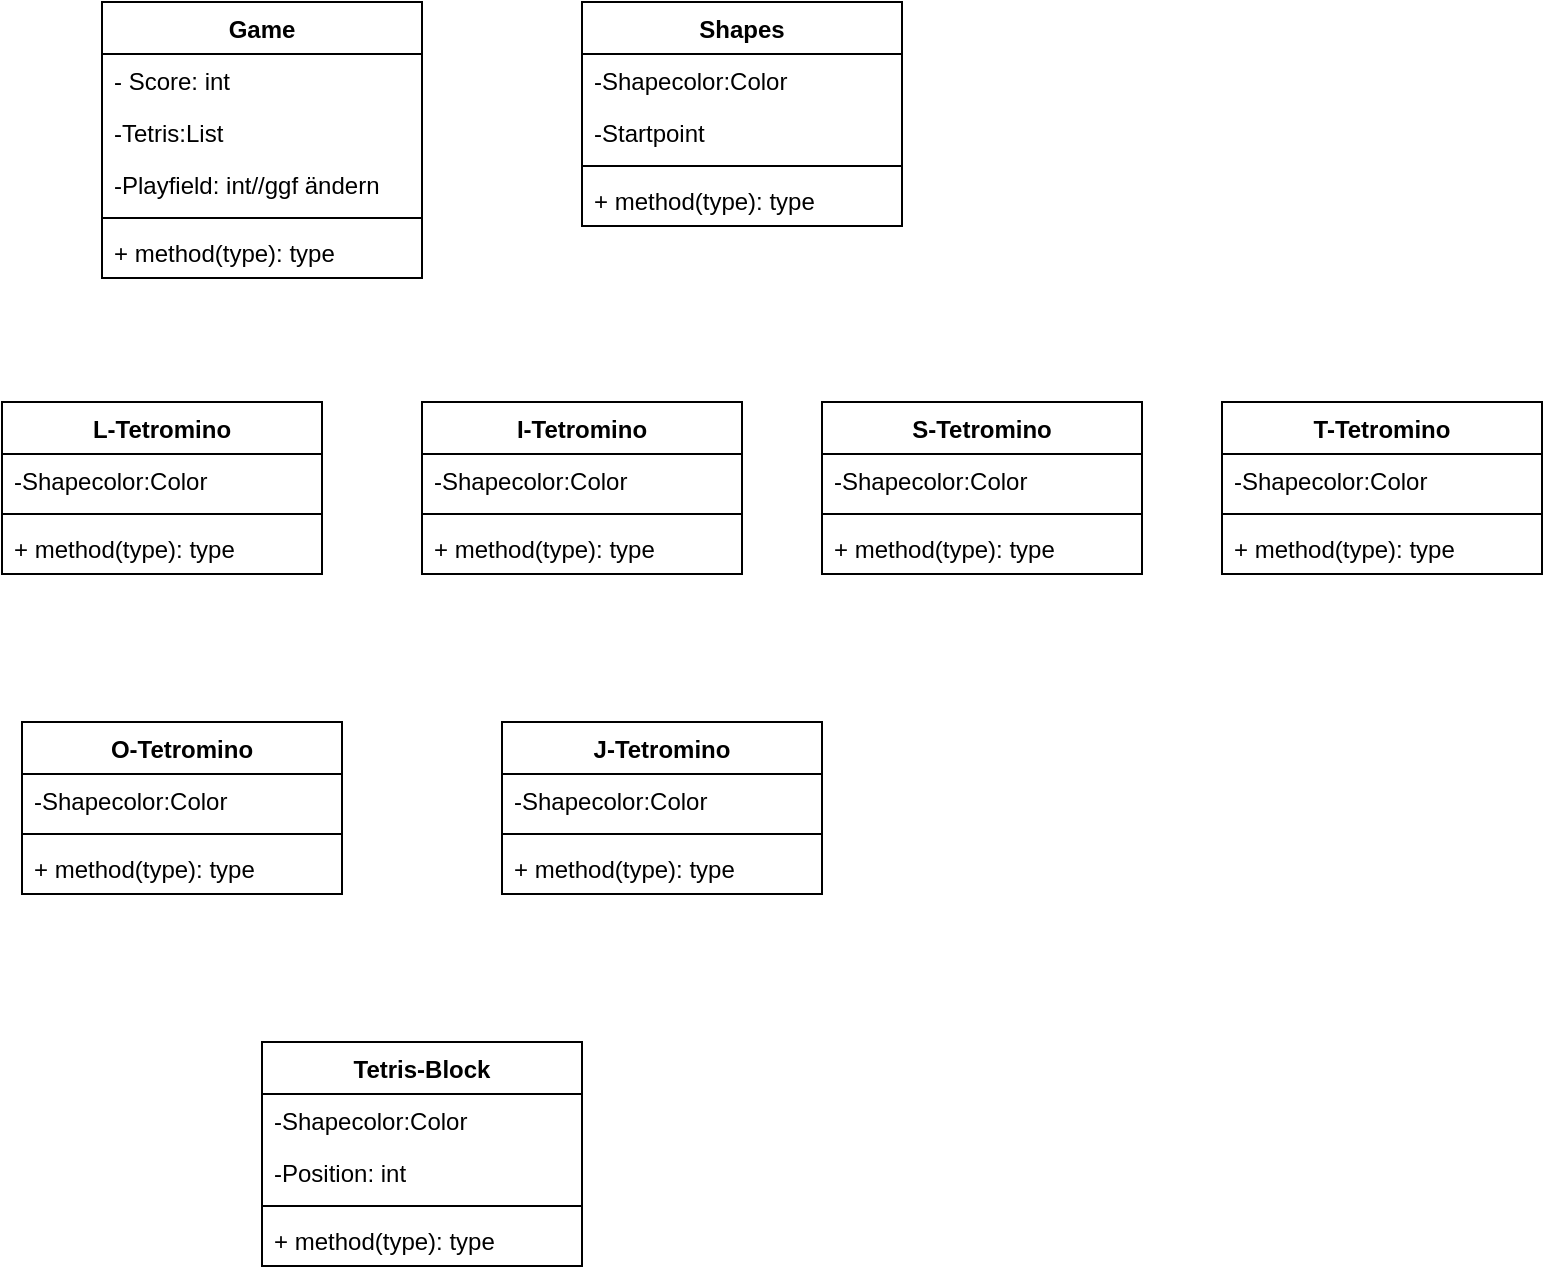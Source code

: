 <mxfile version="13.6.10" type="github">
  <diagram id="X-OOLpOcQ35imI5U63tR" name="Page-1">
    <mxGraphModel dx="1483" dy="783" grid="1" gridSize="10" guides="1" tooltips="1" connect="1" arrows="1" fold="1" page="1" pageScale="1" pageWidth="827" pageHeight="1169" math="0" shadow="0">
      <root>
        <mxCell id="0" />
        <mxCell id="1" parent="0" />
        <mxCell id="u2LKCjqAhQFK3eYu0awG-1" value="Game" style="swimlane;fontStyle=1;align=center;verticalAlign=top;childLayout=stackLayout;horizontal=1;startSize=26;horizontalStack=0;resizeParent=1;resizeParentMax=0;resizeLast=0;collapsible=1;marginBottom=0;" parent="1" vertex="1">
          <mxGeometry x="80" y="40" width="160" height="138" as="geometry">
            <mxRectangle x="130" y="70" width="70" height="26" as="alternateBounds" />
          </mxGeometry>
        </mxCell>
        <mxCell id="u2LKCjqAhQFK3eYu0awG-2" value="- Score: int" style="text;strokeColor=none;fillColor=none;align=left;verticalAlign=top;spacingLeft=4;spacingRight=4;overflow=hidden;rotatable=0;points=[[0,0.5],[1,0.5]];portConstraint=eastwest;" parent="u2LKCjqAhQFK3eYu0awG-1" vertex="1">
          <mxGeometry y="26" width="160" height="26" as="geometry" />
        </mxCell>
        <mxCell id="u2LKCjqAhQFK3eYu0awG-5" value="-Tetris:List" style="text;strokeColor=none;fillColor=none;align=left;verticalAlign=top;spacingLeft=4;spacingRight=4;overflow=hidden;rotatable=0;points=[[0,0.5],[1,0.5]];portConstraint=eastwest;" parent="u2LKCjqAhQFK3eYu0awG-1" vertex="1">
          <mxGeometry y="52" width="160" height="26" as="geometry" />
        </mxCell>
        <mxCell id="Wkk4nqnVvXBIO1mflPWP-18" value="-Playfield: int//ggf ändern" style="text;strokeColor=none;fillColor=none;align=left;verticalAlign=top;spacingLeft=4;spacingRight=4;overflow=hidden;rotatable=0;points=[[0,0.5],[1,0.5]];portConstraint=eastwest;" vertex="1" parent="u2LKCjqAhQFK3eYu0awG-1">
          <mxGeometry y="78" width="160" height="26" as="geometry" />
        </mxCell>
        <mxCell id="u2LKCjqAhQFK3eYu0awG-3" value="" style="line;strokeWidth=1;fillColor=none;align=left;verticalAlign=middle;spacingTop=-1;spacingLeft=3;spacingRight=3;rotatable=0;labelPosition=right;points=[];portConstraint=eastwest;" parent="u2LKCjqAhQFK3eYu0awG-1" vertex="1">
          <mxGeometry y="104" width="160" height="8" as="geometry" />
        </mxCell>
        <mxCell id="u2LKCjqAhQFK3eYu0awG-4" value="+ method(type): type" style="text;strokeColor=none;fillColor=none;align=left;verticalAlign=top;spacingLeft=4;spacingRight=4;overflow=hidden;rotatable=0;points=[[0,0.5],[1,0.5]];portConstraint=eastwest;" parent="u2LKCjqAhQFK3eYu0awG-1" vertex="1">
          <mxGeometry y="112" width="160" height="26" as="geometry" />
        </mxCell>
        <mxCell id="u2LKCjqAhQFK3eYu0awG-6" value="Shapes" style="swimlane;fontStyle=1;align=center;verticalAlign=top;childLayout=stackLayout;horizontal=1;startSize=26;horizontalStack=0;resizeParent=1;resizeParentMax=0;resizeLast=0;collapsible=1;marginBottom=0;" parent="1" vertex="1">
          <mxGeometry x="320" y="40" width="160" height="112" as="geometry">
            <mxRectangle x="130" y="70" width="70" height="26" as="alternateBounds" />
          </mxGeometry>
        </mxCell>
        <mxCell id="u2LKCjqAhQFK3eYu0awG-7" value="-Shapecolor:Color" style="text;strokeColor=none;fillColor=none;align=left;verticalAlign=top;spacingLeft=4;spacingRight=4;overflow=hidden;rotatable=0;points=[[0,0.5],[1,0.5]];portConstraint=eastwest;" parent="u2LKCjqAhQFK3eYu0awG-6" vertex="1">
          <mxGeometry y="26" width="160" height="26" as="geometry" />
        </mxCell>
        <mxCell id="Wkk4nqnVvXBIO1mflPWP-17" value="-Startpoint" style="text;strokeColor=none;fillColor=none;align=left;verticalAlign=top;spacingLeft=4;spacingRight=4;overflow=hidden;rotatable=0;points=[[0,0.5],[1,0.5]];portConstraint=eastwest;" vertex="1" parent="u2LKCjqAhQFK3eYu0awG-6">
          <mxGeometry y="52" width="160" height="26" as="geometry" />
        </mxCell>
        <mxCell id="u2LKCjqAhQFK3eYu0awG-9" value="" style="line;strokeWidth=1;fillColor=none;align=left;verticalAlign=middle;spacingTop=-1;spacingLeft=3;spacingRight=3;rotatable=0;labelPosition=right;points=[];portConstraint=eastwest;" parent="u2LKCjqAhQFK3eYu0awG-6" vertex="1">
          <mxGeometry y="78" width="160" height="8" as="geometry" />
        </mxCell>
        <mxCell id="u2LKCjqAhQFK3eYu0awG-10" value="+ method(type): type" style="text;strokeColor=none;fillColor=none;align=left;verticalAlign=top;spacingLeft=4;spacingRight=4;overflow=hidden;rotatable=0;points=[[0,0.5],[1,0.5]];portConstraint=eastwest;" parent="u2LKCjqAhQFK3eYu0awG-6" vertex="1">
          <mxGeometry y="86" width="160" height="26" as="geometry" />
        </mxCell>
        <mxCell id="Wkk4nqnVvXBIO1mflPWP-1" value="L-Tetromino" style="swimlane;fontStyle=1;align=center;verticalAlign=top;childLayout=stackLayout;horizontal=1;startSize=26;horizontalStack=0;resizeParent=1;resizeParentMax=0;resizeLast=0;collapsible=1;marginBottom=0;" vertex="1" parent="1">
          <mxGeometry x="30" y="240" width="160" height="86" as="geometry">
            <mxRectangle x="130" y="70" width="70" height="26" as="alternateBounds" />
          </mxGeometry>
        </mxCell>
        <mxCell id="Wkk4nqnVvXBIO1mflPWP-2" value="-Shapecolor:Color" style="text;strokeColor=none;fillColor=none;align=left;verticalAlign=top;spacingLeft=4;spacingRight=4;overflow=hidden;rotatable=0;points=[[0,0.5],[1,0.5]];portConstraint=eastwest;" vertex="1" parent="Wkk4nqnVvXBIO1mflPWP-1">
          <mxGeometry y="26" width="160" height="26" as="geometry" />
        </mxCell>
        <mxCell id="Wkk4nqnVvXBIO1mflPWP-3" value="" style="line;strokeWidth=1;fillColor=none;align=left;verticalAlign=middle;spacingTop=-1;spacingLeft=3;spacingRight=3;rotatable=0;labelPosition=right;points=[];portConstraint=eastwest;" vertex="1" parent="Wkk4nqnVvXBIO1mflPWP-1">
          <mxGeometry y="52" width="160" height="8" as="geometry" />
        </mxCell>
        <mxCell id="Wkk4nqnVvXBIO1mflPWP-4" value="+ method(type): type" style="text;strokeColor=none;fillColor=none;align=left;verticalAlign=top;spacingLeft=4;spacingRight=4;overflow=hidden;rotatable=0;points=[[0,0.5],[1,0.5]];portConstraint=eastwest;" vertex="1" parent="Wkk4nqnVvXBIO1mflPWP-1">
          <mxGeometry y="60" width="160" height="26" as="geometry" />
        </mxCell>
        <mxCell id="Wkk4nqnVvXBIO1mflPWP-5" value="I-Tetromino" style="swimlane;fontStyle=1;align=center;verticalAlign=top;childLayout=stackLayout;horizontal=1;startSize=26;horizontalStack=0;resizeParent=1;resizeParentMax=0;resizeLast=0;collapsible=1;marginBottom=0;" vertex="1" parent="1">
          <mxGeometry x="240" y="240" width="160" height="86" as="geometry">
            <mxRectangle x="130" y="70" width="70" height="26" as="alternateBounds" />
          </mxGeometry>
        </mxCell>
        <mxCell id="Wkk4nqnVvXBIO1mflPWP-6" value="-Shapecolor:Color" style="text;strokeColor=none;fillColor=none;align=left;verticalAlign=top;spacingLeft=4;spacingRight=4;overflow=hidden;rotatable=0;points=[[0,0.5],[1,0.5]];portConstraint=eastwest;" vertex="1" parent="Wkk4nqnVvXBIO1mflPWP-5">
          <mxGeometry y="26" width="160" height="26" as="geometry" />
        </mxCell>
        <mxCell id="Wkk4nqnVvXBIO1mflPWP-7" value="" style="line;strokeWidth=1;fillColor=none;align=left;verticalAlign=middle;spacingTop=-1;spacingLeft=3;spacingRight=3;rotatable=0;labelPosition=right;points=[];portConstraint=eastwest;" vertex="1" parent="Wkk4nqnVvXBIO1mflPWP-5">
          <mxGeometry y="52" width="160" height="8" as="geometry" />
        </mxCell>
        <mxCell id="Wkk4nqnVvXBIO1mflPWP-8" value="+ method(type): type" style="text;strokeColor=none;fillColor=none;align=left;verticalAlign=top;spacingLeft=4;spacingRight=4;overflow=hidden;rotatable=0;points=[[0,0.5],[1,0.5]];portConstraint=eastwest;" vertex="1" parent="Wkk4nqnVvXBIO1mflPWP-5">
          <mxGeometry y="60" width="160" height="26" as="geometry" />
        </mxCell>
        <mxCell id="Wkk4nqnVvXBIO1mflPWP-13" value="S-Tetromino" style="swimlane;fontStyle=1;align=center;verticalAlign=top;childLayout=stackLayout;horizontal=1;startSize=26;horizontalStack=0;resizeParent=1;resizeParentMax=0;resizeLast=0;collapsible=1;marginBottom=0;" vertex="1" parent="1">
          <mxGeometry x="440" y="240" width="160" height="86" as="geometry">
            <mxRectangle x="130" y="70" width="70" height="26" as="alternateBounds" />
          </mxGeometry>
        </mxCell>
        <mxCell id="Wkk4nqnVvXBIO1mflPWP-14" value="-Shapecolor:Color" style="text;strokeColor=none;fillColor=none;align=left;verticalAlign=top;spacingLeft=4;spacingRight=4;overflow=hidden;rotatable=0;points=[[0,0.5],[1,0.5]];portConstraint=eastwest;" vertex="1" parent="Wkk4nqnVvXBIO1mflPWP-13">
          <mxGeometry y="26" width="160" height="26" as="geometry" />
        </mxCell>
        <mxCell id="Wkk4nqnVvXBIO1mflPWP-15" value="" style="line;strokeWidth=1;fillColor=none;align=left;verticalAlign=middle;spacingTop=-1;spacingLeft=3;spacingRight=3;rotatable=0;labelPosition=right;points=[];portConstraint=eastwest;" vertex="1" parent="Wkk4nqnVvXBIO1mflPWP-13">
          <mxGeometry y="52" width="160" height="8" as="geometry" />
        </mxCell>
        <mxCell id="Wkk4nqnVvXBIO1mflPWP-16" value="+ method(type): type" style="text;strokeColor=none;fillColor=none;align=left;verticalAlign=top;spacingLeft=4;spacingRight=4;overflow=hidden;rotatable=0;points=[[0,0.5],[1,0.5]];portConstraint=eastwest;" vertex="1" parent="Wkk4nqnVvXBIO1mflPWP-13">
          <mxGeometry y="60" width="160" height="26" as="geometry" />
        </mxCell>
        <mxCell id="Wkk4nqnVvXBIO1mflPWP-9" value="T-Tetromino" style="swimlane;fontStyle=1;align=center;verticalAlign=top;childLayout=stackLayout;horizontal=1;startSize=26;horizontalStack=0;resizeParent=1;resizeParentMax=0;resizeLast=0;collapsible=1;marginBottom=0;" vertex="1" parent="1">
          <mxGeometry x="640" y="240" width="160" height="86" as="geometry">
            <mxRectangle x="130" y="70" width="70" height="26" as="alternateBounds" />
          </mxGeometry>
        </mxCell>
        <mxCell id="Wkk4nqnVvXBIO1mflPWP-10" value="-Shapecolor:Color" style="text;strokeColor=none;fillColor=none;align=left;verticalAlign=top;spacingLeft=4;spacingRight=4;overflow=hidden;rotatable=0;points=[[0,0.5],[1,0.5]];portConstraint=eastwest;" vertex="1" parent="Wkk4nqnVvXBIO1mflPWP-9">
          <mxGeometry y="26" width="160" height="26" as="geometry" />
        </mxCell>
        <mxCell id="Wkk4nqnVvXBIO1mflPWP-11" value="" style="line;strokeWidth=1;fillColor=none;align=left;verticalAlign=middle;spacingTop=-1;spacingLeft=3;spacingRight=3;rotatable=0;labelPosition=right;points=[];portConstraint=eastwest;" vertex="1" parent="Wkk4nqnVvXBIO1mflPWP-9">
          <mxGeometry y="52" width="160" height="8" as="geometry" />
        </mxCell>
        <mxCell id="Wkk4nqnVvXBIO1mflPWP-12" value="+ method(type): type" style="text;strokeColor=none;fillColor=none;align=left;verticalAlign=top;spacingLeft=4;spacingRight=4;overflow=hidden;rotatable=0;points=[[0,0.5],[1,0.5]];portConstraint=eastwest;" vertex="1" parent="Wkk4nqnVvXBIO1mflPWP-9">
          <mxGeometry y="60" width="160" height="26" as="geometry" />
        </mxCell>
        <mxCell id="Wkk4nqnVvXBIO1mflPWP-19" value="O-Tetromino" style="swimlane;fontStyle=1;align=center;verticalAlign=top;childLayout=stackLayout;horizontal=1;startSize=26;horizontalStack=0;resizeParent=1;resizeParentMax=0;resizeLast=0;collapsible=1;marginBottom=0;" vertex="1" parent="1">
          <mxGeometry x="40" y="400" width="160" height="86" as="geometry">
            <mxRectangle x="130" y="70" width="70" height="26" as="alternateBounds" />
          </mxGeometry>
        </mxCell>
        <mxCell id="Wkk4nqnVvXBIO1mflPWP-20" value="-Shapecolor:Color" style="text;strokeColor=none;fillColor=none;align=left;verticalAlign=top;spacingLeft=4;spacingRight=4;overflow=hidden;rotatable=0;points=[[0,0.5],[1,0.5]];portConstraint=eastwest;" vertex="1" parent="Wkk4nqnVvXBIO1mflPWP-19">
          <mxGeometry y="26" width="160" height="26" as="geometry" />
        </mxCell>
        <mxCell id="Wkk4nqnVvXBIO1mflPWP-21" value="" style="line;strokeWidth=1;fillColor=none;align=left;verticalAlign=middle;spacingTop=-1;spacingLeft=3;spacingRight=3;rotatable=0;labelPosition=right;points=[];portConstraint=eastwest;" vertex="1" parent="Wkk4nqnVvXBIO1mflPWP-19">
          <mxGeometry y="52" width="160" height="8" as="geometry" />
        </mxCell>
        <mxCell id="Wkk4nqnVvXBIO1mflPWP-22" value="+ method(type): type" style="text;strokeColor=none;fillColor=none;align=left;verticalAlign=top;spacingLeft=4;spacingRight=4;overflow=hidden;rotatable=0;points=[[0,0.5],[1,0.5]];portConstraint=eastwest;" vertex="1" parent="Wkk4nqnVvXBIO1mflPWP-19">
          <mxGeometry y="60" width="160" height="26" as="geometry" />
        </mxCell>
        <mxCell id="Wkk4nqnVvXBIO1mflPWP-23" value="J-Tetromino" style="swimlane;fontStyle=1;align=center;verticalAlign=top;childLayout=stackLayout;horizontal=1;startSize=26;horizontalStack=0;resizeParent=1;resizeParentMax=0;resizeLast=0;collapsible=1;marginBottom=0;" vertex="1" parent="1">
          <mxGeometry x="280" y="400" width="160" height="86" as="geometry">
            <mxRectangle x="130" y="70" width="70" height="26" as="alternateBounds" />
          </mxGeometry>
        </mxCell>
        <mxCell id="Wkk4nqnVvXBIO1mflPWP-24" value="-Shapecolor:Color" style="text;strokeColor=none;fillColor=none;align=left;verticalAlign=top;spacingLeft=4;spacingRight=4;overflow=hidden;rotatable=0;points=[[0,0.5],[1,0.5]];portConstraint=eastwest;" vertex="1" parent="Wkk4nqnVvXBIO1mflPWP-23">
          <mxGeometry y="26" width="160" height="26" as="geometry" />
        </mxCell>
        <mxCell id="Wkk4nqnVvXBIO1mflPWP-25" value="" style="line;strokeWidth=1;fillColor=none;align=left;verticalAlign=middle;spacingTop=-1;spacingLeft=3;spacingRight=3;rotatable=0;labelPosition=right;points=[];portConstraint=eastwest;" vertex="1" parent="Wkk4nqnVvXBIO1mflPWP-23">
          <mxGeometry y="52" width="160" height="8" as="geometry" />
        </mxCell>
        <mxCell id="Wkk4nqnVvXBIO1mflPWP-26" value="+ method(type): type" style="text;strokeColor=none;fillColor=none;align=left;verticalAlign=top;spacingLeft=4;spacingRight=4;overflow=hidden;rotatable=0;points=[[0,0.5],[1,0.5]];portConstraint=eastwest;" vertex="1" parent="Wkk4nqnVvXBIO1mflPWP-23">
          <mxGeometry y="60" width="160" height="26" as="geometry" />
        </mxCell>
        <mxCell id="Wkk4nqnVvXBIO1mflPWP-28" value="Tetris-Block" style="swimlane;fontStyle=1;align=center;verticalAlign=top;childLayout=stackLayout;horizontal=1;startSize=26;horizontalStack=0;resizeParent=1;resizeParentMax=0;resizeLast=0;collapsible=1;marginBottom=0;" vertex="1" parent="1">
          <mxGeometry x="160" y="560" width="160" height="112" as="geometry">
            <mxRectangle x="130" y="70" width="70" height="26" as="alternateBounds" />
          </mxGeometry>
        </mxCell>
        <mxCell id="Wkk4nqnVvXBIO1mflPWP-29" value="-Shapecolor:Color" style="text;strokeColor=none;fillColor=none;align=left;verticalAlign=top;spacingLeft=4;spacingRight=4;overflow=hidden;rotatable=0;points=[[0,0.5],[1,0.5]];portConstraint=eastwest;" vertex="1" parent="Wkk4nqnVvXBIO1mflPWP-28">
          <mxGeometry y="26" width="160" height="26" as="geometry" />
        </mxCell>
        <mxCell id="Wkk4nqnVvXBIO1mflPWP-32" value="-Position: int" style="text;strokeColor=none;fillColor=none;align=left;verticalAlign=top;spacingLeft=4;spacingRight=4;overflow=hidden;rotatable=0;points=[[0,0.5],[1,0.5]];portConstraint=eastwest;" vertex="1" parent="Wkk4nqnVvXBIO1mflPWP-28">
          <mxGeometry y="52" width="160" height="26" as="geometry" />
        </mxCell>
        <mxCell id="Wkk4nqnVvXBIO1mflPWP-30" value="" style="line;strokeWidth=1;fillColor=none;align=left;verticalAlign=middle;spacingTop=-1;spacingLeft=3;spacingRight=3;rotatable=0;labelPosition=right;points=[];portConstraint=eastwest;" vertex="1" parent="Wkk4nqnVvXBIO1mflPWP-28">
          <mxGeometry y="78" width="160" height="8" as="geometry" />
        </mxCell>
        <mxCell id="Wkk4nqnVvXBIO1mflPWP-31" value="+ method(type): type" style="text;strokeColor=none;fillColor=none;align=left;verticalAlign=top;spacingLeft=4;spacingRight=4;overflow=hidden;rotatable=0;points=[[0,0.5],[1,0.5]];portConstraint=eastwest;" vertex="1" parent="Wkk4nqnVvXBIO1mflPWP-28">
          <mxGeometry y="86" width="160" height="26" as="geometry" />
        </mxCell>
      </root>
    </mxGraphModel>
  </diagram>
</mxfile>
